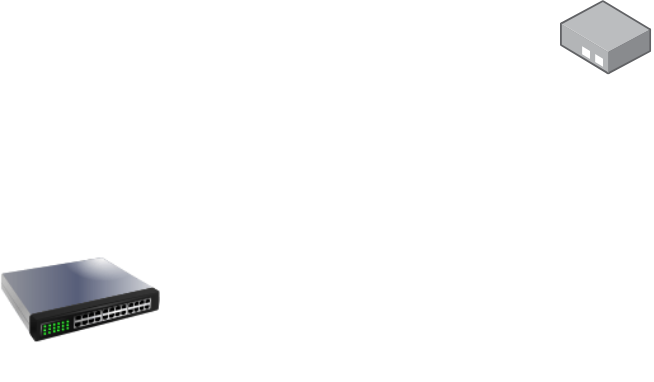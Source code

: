 <mxfile version="22.0.8" type="github">
  <diagram id="a45cf8ec-cd66-6f27-3ac3-be6e809c9e4a" name="Page-1">
    <mxGraphModel dx="1562" dy="826" grid="1" gridSize="10" guides="1" tooltips="1" connect="1" arrows="1" fold="1" page="1" pageScale="1" pageWidth="827" pageHeight="1169" background="none" math="0" shadow="0">
      <root>
        <mxCell id="0" />
        <mxCell id="1" parent="0" />
        <mxCell id="yyix4hzH2c3j0yXBwJ8c-173" value="" style="image;html=1;image=img/lib/clip_art/networking/Switch_128x128.png" vertex="1" parent="1">
          <mxGeometry x="150" y="480" width="80" height="80" as="geometry" />
        </mxCell>
        <mxCell id="yyix4hzH2c3j0yXBwJ8c-174" value="" style="image;points=[];aspect=fixed;html=1;align=center;shadow=0;dashed=0;image=img/lib/allied_telesis/media_converters/Media_Converter_Standalone.svg;" vertex="1" parent="1">
          <mxGeometry x="430" y="370" width="45.6" height="37.2" as="geometry" />
        </mxCell>
      </root>
    </mxGraphModel>
  </diagram>
</mxfile>
